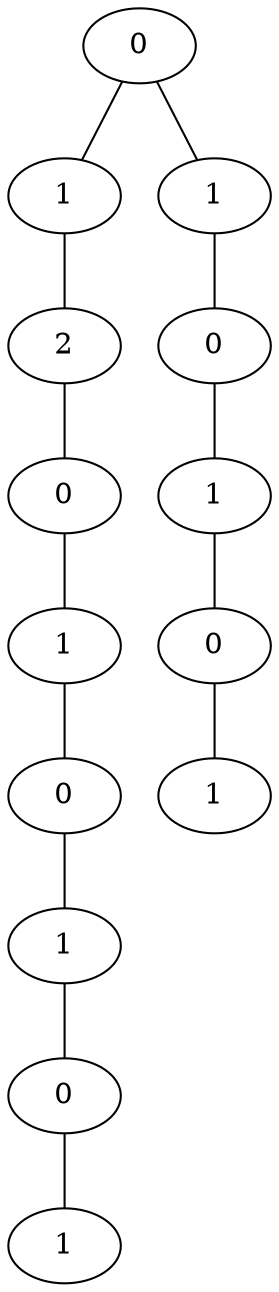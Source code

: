 graph {
a0[label=0];
a1[label=1];
a2[label=2];
a3[label=0];
a4[label=1];
a5[label=0];
a6[label=1];
a7[label=0];
a8[label=1];
a9[label=1];
a10[label=0];
a11[label=1];
a12[label=0];
a13[label=1];
a0 -- a1;
a0 -- a9;
a1 -- a2;
a2 -- a3;
a3 -- a4;
a4 -- a5;
a5 -- a6;
a6 -- a7;
a7 -- a8;
a9 -- a10;
a10 -- a11;
a11 -- a12;
a12 -- a13;
}
